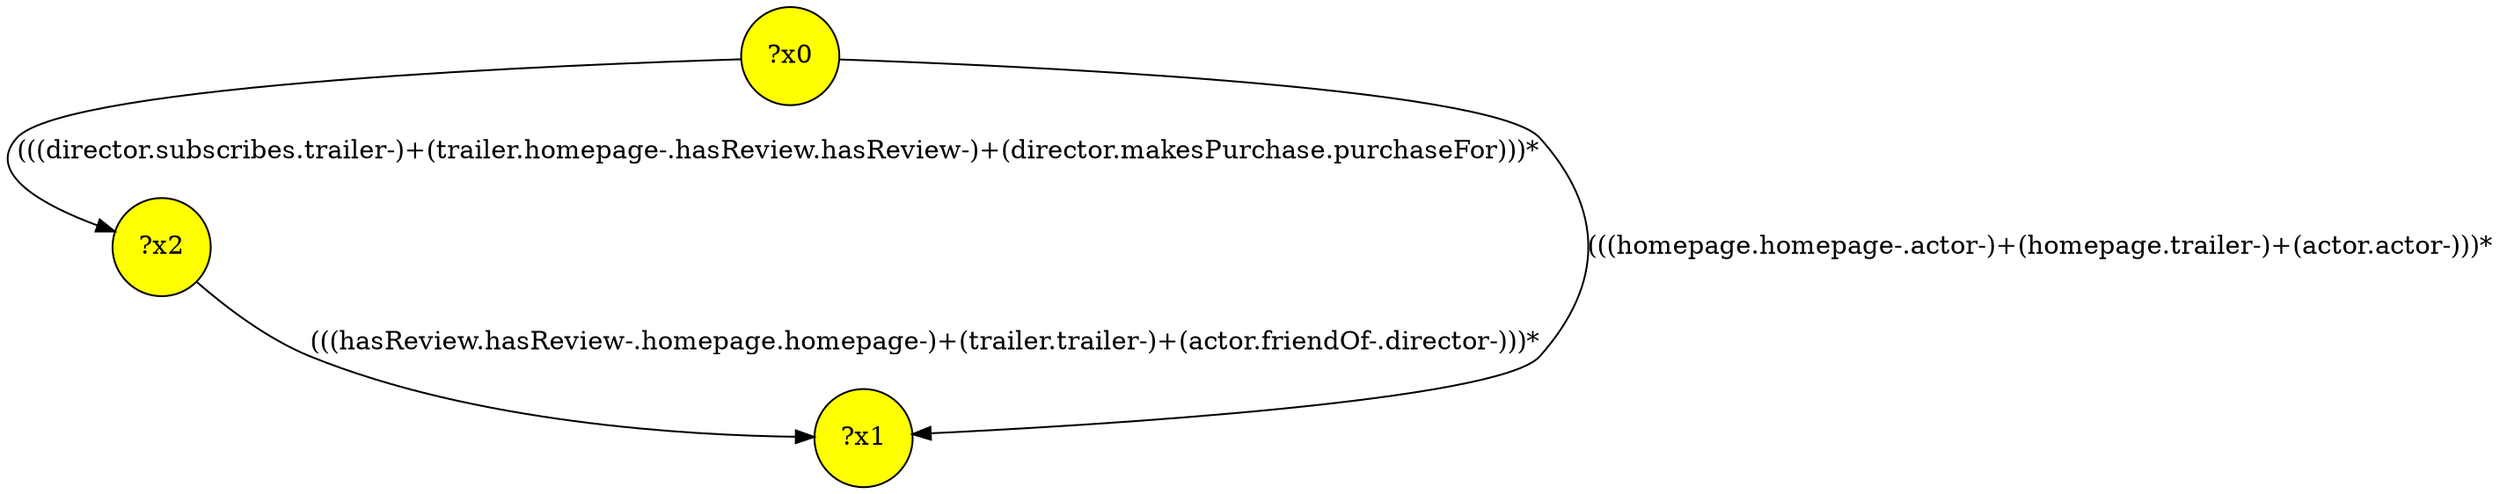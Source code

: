 digraph g {
	x0 [fillcolor="yellow", style="filled," shape=circle, label="?x0"];
	x2 [fillcolor="yellow", style="filled," shape=circle, label="?x2"];
	x1 [fillcolor="yellow", style="filled," shape=circle, label="?x1"];
	x0 -> x1 [label="(((homepage.homepage-.actor-)+(homepage.trailer-)+(actor.actor-)))*"];
	x0 -> x2 [label="(((director.subscribes.trailer-)+(trailer.homepage-.hasReview.hasReview-)+(director.makesPurchase.purchaseFor)))*"];
	x2 -> x1 [label="(((hasReview.hasReview-.homepage.homepage-)+(trailer.trailer-)+(actor.friendOf-.director-)))*"];
}
